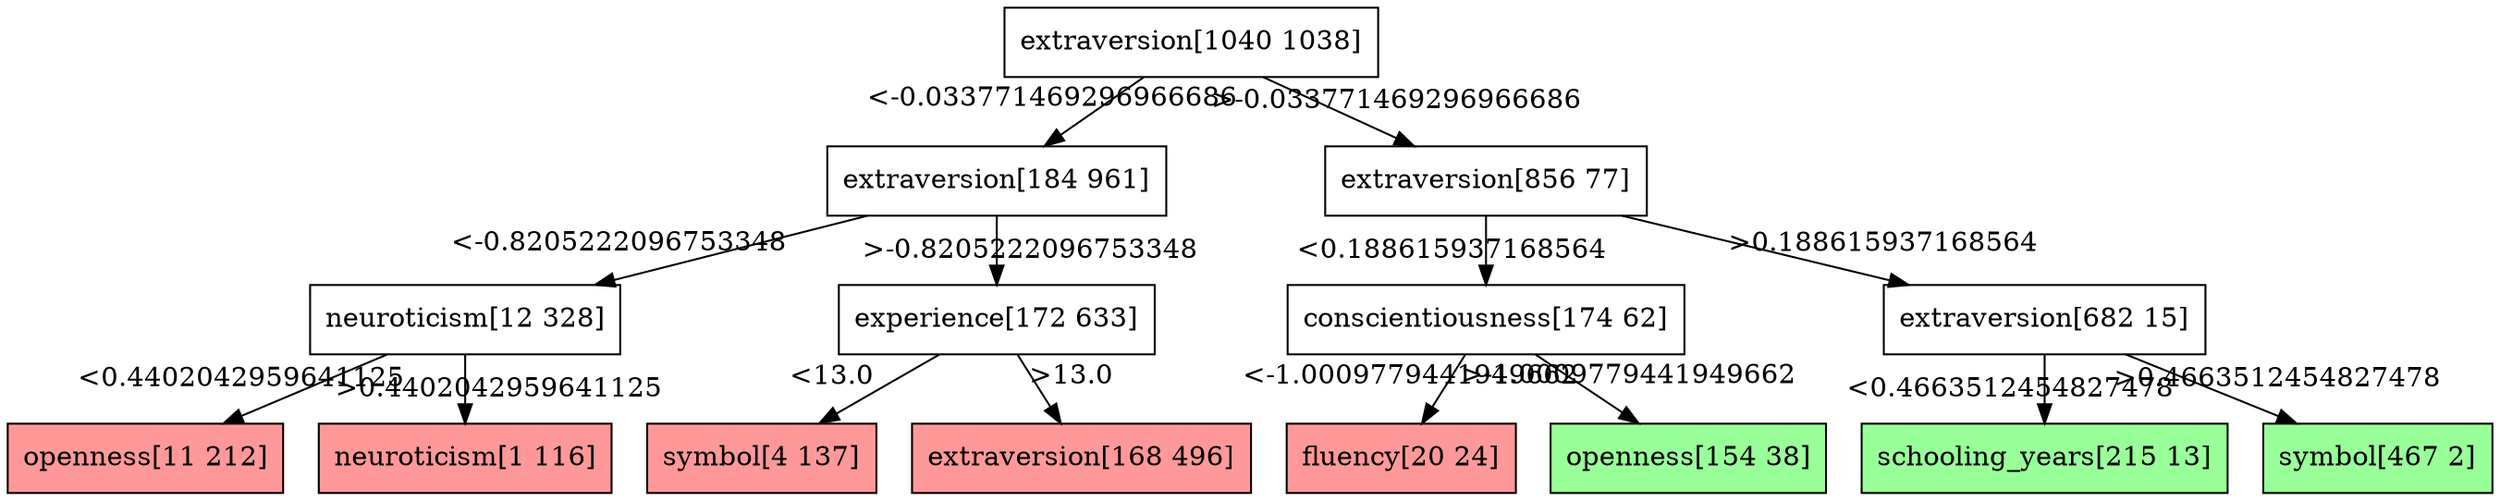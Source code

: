digraph Tree {
node [shape=box, style="filled", color="black"] ;
0 [ label="extraversion[1040 1038]" , fillcolor="#ffffff"] ;
1 [ label="extraversion[184 961]" , fillcolor="#ffffff"] ;
0->1 [labeldistance=2.5, labelangle=45, headlabel="<-0.033771469296966686"] ;
3 [ label="neuroticism[12 328]" , fillcolor="#ffffff"] ;
1->3 [labeldistance=2.5, labelangle=45, headlabel="<-0.8205222096753348"] ;
5 [ label="openness[11 212]" , fillcolor="#ff9999"] ;
3->5 [labeldistance=2.5, labelangle=45, headlabel="<0.4402042959641125"] ;
6 [ label="neuroticism[1 116]" , fillcolor="#ff9999"] ;
3->6 [labeldistance=2.5, labelangle=-45, headlabel=">0.4402042959641125"] ;
4 [ label="experience[172 633]" , fillcolor="#ffffff"] ;
1->4 [labeldistance=2.5, labelangle=-45, headlabel=">-0.8205222096753348"] ;
7 [ label="symbol[4 137]" , fillcolor="#ff9999"] ;
4->7 [labeldistance=2.5, labelangle=45, headlabel="<13.0"] ;
8 [ label="extraversion[168 496]" , fillcolor="#ff9999"] ;
4->8 [labeldistance=2.5, labelangle=-45, headlabel=">13.0"] ;
2 [ label="extraversion[856 77]" , fillcolor="#ffffff"] ;
0->2 [labeldistance=2.5, labelangle=-45, headlabel=">-0.033771469296966686"] ;
9 [ label="conscientiousness[174 62]" , fillcolor="#ffffff"] ;
2->9 [labeldistance=2.5, labelangle=45, headlabel="<0.188615937168564"] ;
11 [ label="fluency[20 24]" , fillcolor="#ff9999"] ;
9->11 [labeldistance=2.5, labelangle=45, headlabel="<-1.0009779441949662"] ;
12 [ label="openness[154 38]" , fillcolor="#99ff99"] ;
9->12 [labeldistance=2.5, labelangle=-45, headlabel=">-1.0009779441949662"] ;
10 [ label="extraversion[682 15]" , fillcolor="#ffffff"] ;
2->10 [labeldistance=2.5, labelangle=-45, headlabel=">0.188615937168564"] ;
13 [ label="schooling_years[215 13]" , fillcolor="#99ff99"] ;
10->13 [labeldistance=2.5, labelangle=45, headlabel="<0.4663512454827478"] ;
14 [ label="symbol[467 2]" , fillcolor="#99ff99"] ;
10->14 [labeldistance=2.5, labelangle=-45, headlabel=">0.4663512454827478"] ;
}